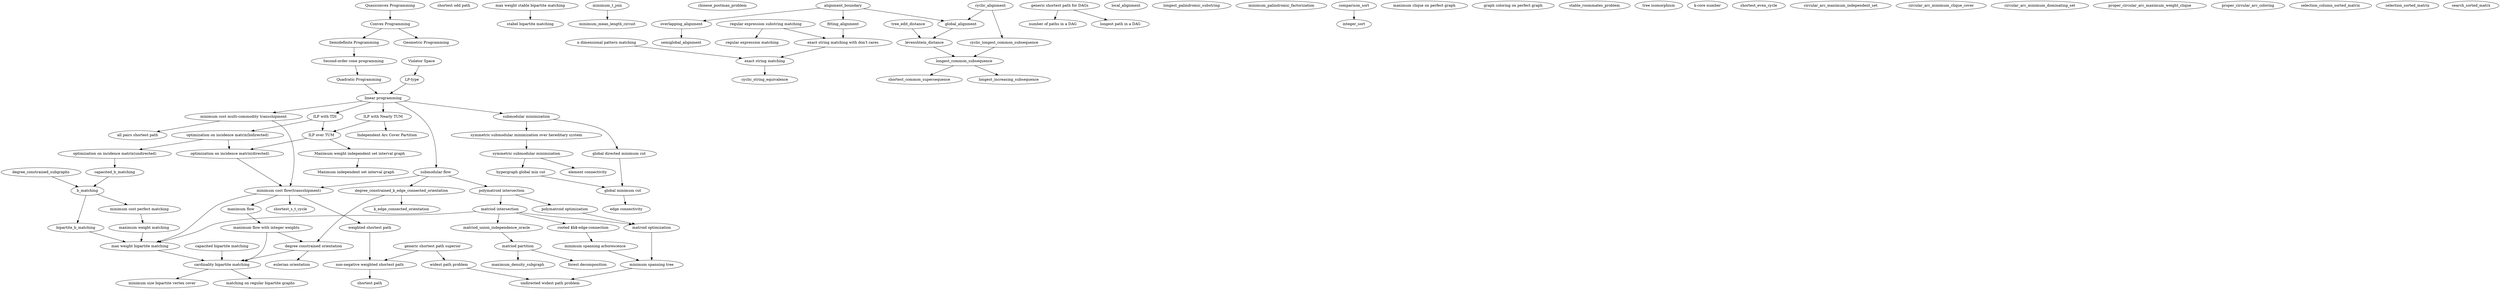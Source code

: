 digraph {
  // weakly polynomial
  semidefinite_programming [label="Semidefinite Programming"];
  second_order_cone_programming [label="Second-order cone programming "];
  quadratic_programming [label="Quadratic Programming"];
  convex_programming [label="Convex Programming"];
  geometric_programming [label="Geometric Programming"];
  quasiconvex_programming [label="Quasiconvex Programming"];
  linear_programming [label="linear programming"];
  ILP_TUM [label="ILP over TUM"];
  ILP_TDI [label="ILP with TDI"];
  ILP_nearly_TUM[label="ILP with Nearly TUM"];
  violator_space [label="Violator Space"];
  lp_type [label="LP-type"];
  
  independent_arc_cover_partition [label="Independent Arc Cover Partition"];
  ILP_nearly_TUM->independent_arc_cover_partition;
  max_weight_independent_set_interval_graph [label="Maximum weight independent set interval graph"];
  max_independent_set_interval_graph [label="Maximum independent set interval graph"];
  linear_programming -> ILP_TDI -> ILP_TUM;
  linear_programming -> ILP_nearly_TUM -> ILP_TUM;
  ILP_TUM->max_weight_independent_set_interval_graph->max_independent_set_interval_graph;
  quasiconvex_programming -> convex_programming -> semidefinite_programming -> second_order_cone_programming -> quadratic_programming -> linear_programming;
  convex_programming -> geometric_programming;
  violator_space -> lp_type -> linear_programming;
  // optimization problems
  min_cost_multi_commodity_transshipment [label="minimum cost multi-commodity transshipment"];
  max_flow [label="maximum flow"];
  weighted_bipartite_matching [label="max weight bipartite matching"];
  bipartite_matching [label="cardinality bipartite matching"];
  shortest_path_nonneg_weight [label="non-negative weighted shortest path"];
  shortest_path_weight [label="weighted shortest path"];
  shortest_path [label="shortest path"];
  shortest_odd_path [label="shortest odd path"];
  weighted_matching [label="maximum weight matching"];
  min_cost_perfect_matching [label="minimum cost perfect matching"];
  min_size_bipartite_vertex_cover [label="minimum size bipartite vertex cover"];
  stable_matching [label="stabel bipartite matching"];
  max_weight_stable_matching [label="max weight stable bipartite matching"];
  max_weight_stable_matching -> stable_matching;
  capacited_bipartite_matching [label="capacited bipartite matching"];

  submodular_flow [label="submodular flow"];
  polymatroid_intersection [label="polymatroid intersection"];
  
  all_pairs_shortest_path [label="all pairs shortest path"];
  min_cost_flow [label="minimum cost flow(transshipment)"];
  degree_constrained_orientation [label="degree constrained orientation"];
  max_flow_int [label="maximum flow with integer weights"];
  submodular_min [label="submodular minimization"];
  symmetric_submodular_min [label="symmetric submodular minimization"];
  symmetric_submodular_function_hereditary [label="symmetric submodular minimization over hereditary system"]
  hypergraph_min_cut [label="hypergraph global min cut"];
  element_connectivity [label="element connectivity"];

  submodular_flow -> degree_constrained_k_edge_connected_orientation;
  degree_constrained_k_edge_connected_orientation -> k_edge_connected_orientation;
  degree_constrained_k_edge_connected_orientation -> degree_constrained_orientation;
  submodular_flow -> min_cost_flow;
  linear_programming -> submodular_min -> symmetric_submodular_function_hereditary;
  submodular_min -> directed_min_cut;
  symmetric_submodular_function_hereditary -> symmetric_submodular_min;
  symmetric_submodular_min -> hypergraph_min_cut;
  symmetric_submodular_min -> element_connectivity;
  hypergraph_min_cut -> min_cut;
  min_cost_multi_commodity_transshipment -> min_cost_flow;
  min_cost_multi_commodity_transshipment -> all_pairs_shortest_path;
  min_cost_flow -> max_flow;
  max_flow -> max_flow_int;
  min_cost_flow -> weighted_bipartite_matching -> bipartite_matching -> regular_bipartite_matching;
  capacited_bipartite_matching -> bipartite_matching;
  max_flow_int -> bipartite_matching;
  min_cost_flow -> shortest_path_weight;
  submodular_flow -> polymatroid_intersection;
  linear_programming -> submodular_flow;
  linear_programming -> min_cost_multi_commodity_transshipment;
  shortest_path_weight -> shortest_path_nonneg_weight;
  shortest_path_nonneg_weight -> shortest_path;
  max_flow_int -> degree_constrained_orientation;
  degree_constrained_orientation -> bipartite_matching;
  degree_constrained_orientation -> eulerian_orientation;
  min_cost_perfect_matching -> weighted_matching;
  weighted_matching -> weighted_bipartite_matching;
  bipartite_matching -> min_size_bipartite_vertex_cover;

  degree_constrained_subgraphs -> b_matching;
  capacited_b_matching -> b_matching -> bipartite_b_matching->weighted_bipartite_matching;
  b_matching -> min_cost_perfect_matching;
  optimization_incidence_matrix_undirected [label="optimization on incidence matrix(undirected)"]
  optimization_incidence_matrix_directed [label="optimization on incidence matrix(directed)"]
  optimization_incidence_matrix_bidirected [label="optimization on incidence matrix(bidirected)"]
  optimization_incidence_matrix_bidirected -> optimization_incidence_matrix_undirected;
  optimization_incidence_matrix_bidirected -> optimization_incidence_matrix_directed;
  optimization_incidence_matrix_undirected -> capacited_b_matching;
  ILP_TDI -> optimization_incidence_matrix_bidirected;
  ILP_TUM -> optimization_incidence_matrix_directed;
  optimization_incidence_matrix_directed -> min_cost_flow;

  min_cost_flow -> shortest_s_t_cycle;
  
  // scheduling
  //single_machine_total_weighted_completion_time; // greedy
   //Minimizing Makespan with Preemptions on N machines, polytime
   //Qm | prmp | Cmax
   //Qm | rj,prmp | Cmax
   //Pm || sum Cj
   //Qm | prmp | sum Cj 
   //Qm | prmp | Lmax
   //F2 || Cmax
   //F2 | block | Cmax 
   //J2 || Cmax
   //O2 || Cmax 
   // Om | prmp | Cmax
   // Om | prmp | Lmax
   //Om | rj,pij = 1 | Cmax
  // matroids
  polymatroid_intersection [label="polymatroid intersection"];
  polymatroid_optimization [label="polymatroid optimization"];
  minimum_spanning_arborescence [label="minimum spanning arborescence"];
  matroid_optimization [label="matroid optimization"];
  matroid_intersection [label="matriod intersection"];
  minimum_spanning_tree [label="minimum spanning tree"];
  matriod_partition [label="matriod partition"];
  forest_decomposition [label="forest decomposition"];
  rooted_k_edge_connection [label="rooted $k$-edge-connection"];
  regular_bipartite_matching [label="matching on regular bipartite graphs"]
  polymatroid_intersection -> polymatroid_optimization;
  polymatroid_intersection -> matroid_intersection;
  polymatroid_optimization -> matroid_optimization;
  matroid_intersection -> matroid_optimization -> minimum_spanning_tree; 
  matroid_intersection -> weighted_bipartite_matching;
  matroid_intersection -> rooted_k_edge_connection;
  matroid_intersection -> matriod_union_independence_oracle;
  matriod_union_independence_oracle -> matriod_partition -> forest_decomposition;
  matriod_partition->maximum_density_subgraph;
  rooted_k_edge_connection -> minimum_spanning_arborescence;
  minimum_spanning_arborescence -> minimum_spanning_tree;

  minimum_t_join -> minimum_mean_length_circuit;
  chinese_postman_problem;
  eulerian_orientation [label="eulerian orientation"];
  directed_min_cut [label="global directed minimum cut"];
  min_cut [label="global minimum cut"];
  edge_connectivity [label="edge connectivity"];
  directed_min_cut -> min_cut;
  min_cut -> edge_connectivity;

  // String matching problems
  exact_string_matching [label="exact string matching"];
  n_dimensional_pattern_matching [label="n dimensional pattern matching"];
  exact_string_matching_with_dont_cares [label="exact string matching with don't cares"];
  regular_expression_matching [label="regular expression matching"];
  regular_expression_substring_matching [label="regular expression substring matching"];
  regular_expression_substring_matching -> exact_string_matching_with_dont_cares;
  regular_expression_substring_matching -> regular_expression_matching;
  exact_string_matching_with_dont_cares -> exact_string_matching;
  n_dimensional_pattern_matching -> exact_string_matching;

  // DP
  generic_shortest_path_superior [label="generic shortest path superior"];
  generic_shortest_path_dag [label="generic shortest path for DAGs"];
  count_paths_dag [label="number of paths in a DAG"];
  longest_path_dag [label="longest path in a DAG"];
  
  widest_path [label="widest path problem"];
  undirected_widest_path [label="undirected widest path problem"];
  
  generic_shortest_path_superior -> widest_path;
  widest_path -> undirected_widest_path;
  //all_pairs_widest_path;
  minimum_spanning_tree -> undirected_widest_path;
  generic_shortest_path_superior -> shortest_path_nonneg_weight;
  generic_shortest_path_dag -> count_paths_dag;
  generic_shortest_path_dag -> longest_path_dag;
  
  // Sequence Alignment
  cyclic_alignment -> global_alignment;
  cyclic_alignment -> cyclic_longest_common_subsequence;
  alignment_boundary -> global_alignment;
  local_alignment;
  tree_edit_distance -> levenshtein_distance;
  global_alignment -> levenshtein_distance -> longest_common_subsequence;
  alignment_boundary -> fitting_alignment;
  alignment_boundary -> overlapping_alignment -> semiglobal_alignment;
  fitting_alignment -> exact_string_matching_with_dont_cares;
  exact_string_matching -> cyclic_string_equivalence;
  cyclic_longest_common_subsequence -> longest_common_subsequence -> longest_increasing_subsequence
  longest_common_subsequence -> shortest_common_supersequence;
  
  longest_palindromic_substring;
  minimum_palindromic_factorization;

  comparison_sort -> integer_sort;

  max_clique_perfect_graph [label="maximum clique on perfect graph"];
  graph_coloring_perfect_graph [label="graph coloring on perfect graph"];

  stable_roommates_problem;
  tree_isomorphism [label="tree isomorphism"];
  k_core_number [label="k-core number"];
  shortest_even_cycle [label="shortest_even_cycle"];
  // Done
  // sequential knapsack
  
  circular_arc_maximum_independent_set;
  circular_arc_minimum_clique_cover;
  circular_arc_minimum_dominating_set;
  proper_circular_arc_maximum_weight_clique;
  proper_circular_arc_coloring;

  selection_column_sorted_matrix;
  selection_sorted_matrix;
  search_sorted_matrx;
  // Todo
  // Modular decomposition http://en.wikipedia.org/wiki/Modular_decomposition
  // reconize total unimodularity 
  // stable matching(bipartite), egalitarian(maximum weight), minimum regret

  // The Generalized Distributive Law
  // http://cstheory.stackexchange.com/questions/750/have-any-generalizations-of-maximum-weight-matching-been-studied
  // generalized problem over semirings
  //longest_alternating_subsequence
}